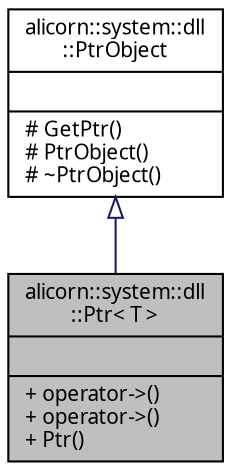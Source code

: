digraph "alicorn::system::dll::Ptr&lt; T &gt;"
{
 // INTERACTIVE_SVG=YES
  edge [fontname="Verdana",fontsize="10",labelfontname="Verdana",labelfontsize="10"];
  node [fontname="Verdana",fontsize="10",shape=record];
  Node1 [label="{alicorn::system::dll\l::Ptr\< T \>\n||+ operator-\>()\l+ operator-\>()\l+ Ptr()\l}",height=0.2,width=0.4,color="black", fillcolor="grey75", style="filled", fontcolor="black"];
  Node2 -> Node1 [dir="back",color="midnightblue",fontsize="10",style="solid",arrowtail="onormal",fontname="Verdana"];
  Node2 [label="{alicorn::system::dll\l::PtrObject\n||# GetPtr()\l# PtrObject()\l# ~PtrObject()\l}",height=0.2,width=0.4,color="black", fillcolor="white", style="filled",URL="$a00125.html",tooltip="Класс входит в Проект System   Класс-обертка, содержащая объект, созданный внутри dll..."];
}
